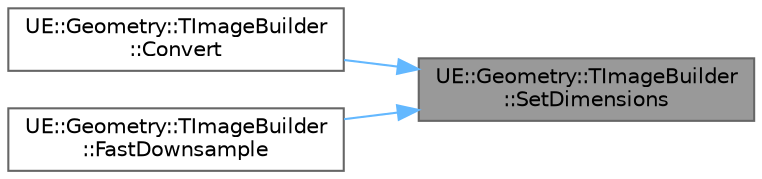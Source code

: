 digraph "UE::Geometry::TImageBuilder::SetDimensions"
{
 // INTERACTIVE_SVG=YES
 // LATEX_PDF_SIZE
  bgcolor="transparent";
  edge [fontname=Helvetica,fontsize=10,labelfontname=Helvetica,labelfontsize=10];
  node [fontname=Helvetica,fontsize=10,shape=box,height=0.2,width=0.4];
  rankdir="RL";
  Node1 [id="Node000001",label="UE::Geometry::TImageBuilder\l::SetDimensions",height=0.2,width=0.4,color="gray40", fillcolor="grey60", style="filled", fontcolor="black",tooltip=" "];
  Node1 -> Node2 [id="edge1_Node000001_Node000002",dir="back",color="steelblue1",style="solid",tooltip=" "];
  Node2 [id="Node000002",label="UE::Geometry::TImageBuilder\l::Convert",height=0.2,width=0.4,color="grey40", fillcolor="white", style="filled",URL="$d9/dcf/classUE_1_1Geometry_1_1TImageBuilder.html#a14aa511f3ae8afeaa0036d64ef87cfa9",tooltip="Convert to a different data type of same Dimensions using ConvertFunc."];
  Node1 -> Node3 [id="edge2_Node000001_Node000003",dir="back",color="steelblue1",style="solid",tooltip=" "];
  Node3 [id="Node000003",label="UE::Geometry::TImageBuilder\l::FastDownsample",height=0.2,width=0.4,color="grey40", fillcolor="white", style="filled",URL="$d9/dcf/classUE_1_1Geometry_1_1TImageBuilder.html#aa1a358350d1d899ff74aa1e1348f07d1",tooltip="Very basic downsampling technqiue that just averages NxN pixel blocks."];
}
